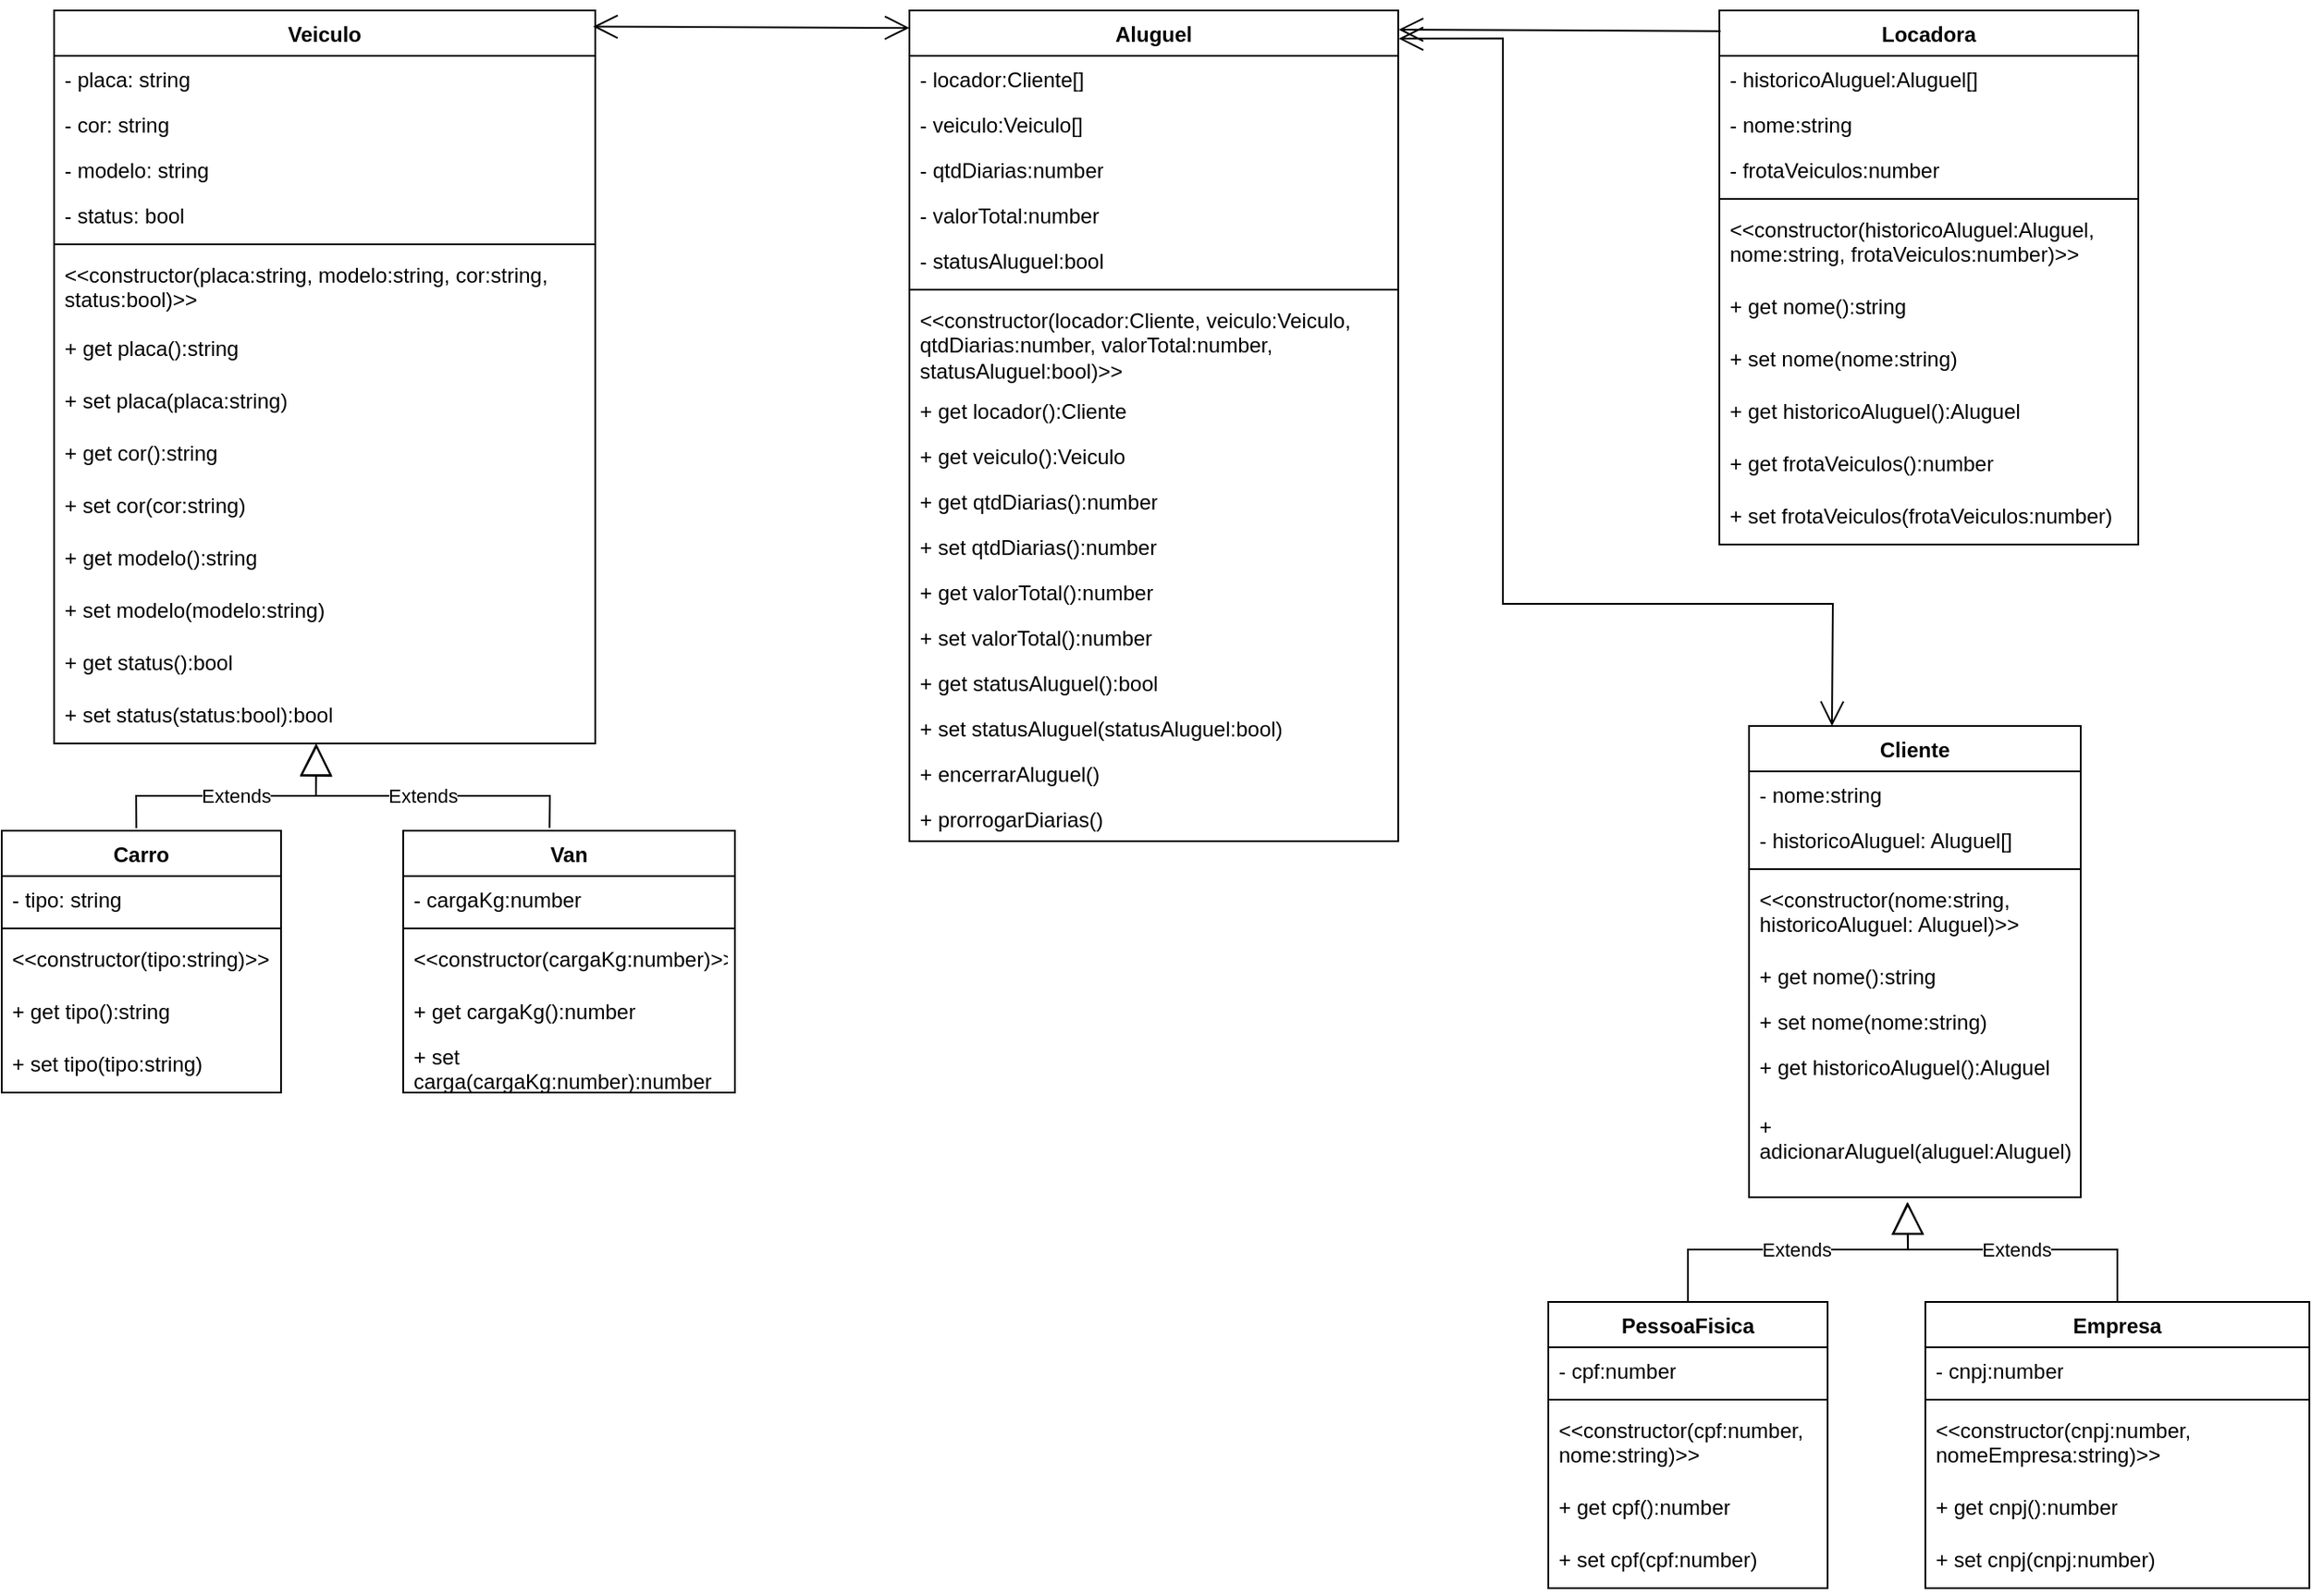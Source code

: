 <mxfile version="24.7.7">
  <diagram name="Página-1" id="dr9px7zGYP0YKmel99G9">
    <mxGraphModel dx="2022" dy="650" grid="1" gridSize="10" guides="1" tooltips="1" connect="1" arrows="1" fold="1" page="1" pageScale="1" pageWidth="827" pageHeight="1169" math="0" shadow="0">
      <root>
        <mxCell id="0" />
        <mxCell id="1" parent="0" />
        <mxCell id="DOihvttsCHToGlY-wlxO-1" value="Carro" style="swimlane;fontStyle=1;align=center;verticalAlign=top;childLayout=stackLayout;horizontal=1;startSize=26;horizontalStack=0;resizeParent=1;resizeParentMax=0;resizeLast=0;collapsible=1;marginBottom=0;whiteSpace=wrap;html=1;" parent="1" vertex="1">
          <mxGeometry x="-570" y="560" width="160" height="150" as="geometry" />
        </mxCell>
        <mxCell id="DOihvttsCHToGlY-wlxO-2" value="- tipo: string" style="text;strokeColor=none;fillColor=none;align=left;verticalAlign=top;spacingLeft=4;spacingRight=4;overflow=hidden;rotatable=0;points=[[0,0.5],[1,0.5]];portConstraint=eastwest;whiteSpace=wrap;html=1;" parent="DOihvttsCHToGlY-wlxO-1" vertex="1">
          <mxGeometry y="26" width="160" height="26" as="geometry" />
        </mxCell>
        <mxCell id="DOihvttsCHToGlY-wlxO-3" value="" style="line;strokeWidth=1;fillColor=none;align=left;verticalAlign=middle;spacingTop=-1;spacingLeft=3;spacingRight=3;rotatable=0;labelPosition=right;points=[];portConstraint=eastwest;strokeColor=inherit;" parent="DOihvttsCHToGlY-wlxO-1" vertex="1">
          <mxGeometry y="52" width="160" height="8" as="geometry" />
        </mxCell>
        <mxCell id="DOihvttsCHToGlY-wlxO-17" value="&amp;lt;&amp;lt;constructor(tipo:string)&amp;gt;&amp;gt;" style="text;strokeColor=none;fillColor=none;align=left;verticalAlign=top;spacingLeft=4;spacingRight=4;overflow=hidden;rotatable=0;points=[[0,0.5],[1,0.5]];portConstraint=eastwest;whiteSpace=wrap;html=1;" parent="DOihvttsCHToGlY-wlxO-1" vertex="1">
          <mxGeometry y="60" width="160" height="30" as="geometry" />
        </mxCell>
        <mxCell id="DOihvttsCHToGlY-wlxO-51" value="+ get tipo():string" style="text;strokeColor=none;fillColor=none;align=left;verticalAlign=top;spacingLeft=4;spacingRight=4;overflow=hidden;rotatable=0;points=[[0,0.5],[1,0.5]];portConstraint=eastwest;whiteSpace=wrap;html=1;" parent="DOihvttsCHToGlY-wlxO-1" vertex="1">
          <mxGeometry y="90" width="160" height="30" as="geometry" />
        </mxCell>
        <mxCell id="DOihvttsCHToGlY-wlxO-52" value="+ set tipo(tipo:string)" style="text;strokeColor=none;fillColor=none;align=left;verticalAlign=top;spacingLeft=4;spacingRight=4;overflow=hidden;rotatable=0;points=[[0,0.5],[1,0.5]];portConstraint=eastwest;whiteSpace=wrap;html=1;" parent="DOihvttsCHToGlY-wlxO-1" vertex="1">
          <mxGeometry y="120" width="160" height="30" as="geometry" />
        </mxCell>
        <mxCell id="DOihvttsCHToGlY-wlxO-5" value="Van" style="swimlane;fontStyle=1;align=center;verticalAlign=top;childLayout=stackLayout;horizontal=1;startSize=26;horizontalStack=0;resizeParent=1;resizeParentMax=0;resizeLast=0;collapsible=1;marginBottom=0;whiteSpace=wrap;html=1;" parent="1" vertex="1">
          <mxGeometry x="-340" y="560" width="190" height="150" as="geometry" />
        </mxCell>
        <mxCell id="DOihvttsCHToGlY-wlxO-78" value="- cargaKg:number" style="text;strokeColor=none;fillColor=none;align=left;verticalAlign=top;spacingLeft=4;spacingRight=4;overflow=hidden;rotatable=0;points=[[0,0.5],[1,0.5]];portConstraint=eastwest;whiteSpace=wrap;html=1;" parent="DOihvttsCHToGlY-wlxO-5" vertex="1">
          <mxGeometry y="26" width="190" height="26" as="geometry" />
        </mxCell>
        <mxCell id="DOihvttsCHToGlY-wlxO-7" value="" style="line;strokeWidth=1;fillColor=none;align=left;verticalAlign=middle;spacingTop=-1;spacingLeft=3;spacingRight=3;rotatable=0;labelPosition=right;points=[];portConstraint=eastwest;strokeColor=inherit;" parent="DOihvttsCHToGlY-wlxO-5" vertex="1">
          <mxGeometry y="52" width="190" height="8" as="geometry" />
        </mxCell>
        <mxCell id="DOihvttsCHToGlY-wlxO-70" value="&amp;lt;&amp;lt;constructor(cargaKg:number)&amp;gt;&amp;gt;" style="text;strokeColor=none;fillColor=none;align=left;verticalAlign=top;spacingLeft=4;spacingRight=4;overflow=hidden;rotatable=0;points=[[0,0.5],[1,0.5]];portConstraint=eastwest;whiteSpace=wrap;html=1;" parent="DOihvttsCHToGlY-wlxO-5" vertex="1">
          <mxGeometry y="60" width="190" height="30" as="geometry" />
        </mxCell>
        <mxCell id="DOihvttsCHToGlY-wlxO-79" value="+ get cargaKg():number" style="text;strokeColor=none;fillColor=none;align=left;verticalAlign=top;spacingLeft=4;spacingRight=4;overflow=hidden;rotatable=0;points=[[0,0.5],[1,0.5]];portConstraint=eastwest;whiteSpace=wrap;html=1;" parent="DOihvttsCHToGlY-wlxO-5" vertex="1">
          <mxGeometry y="90" width="190" height="26" as="geometry" />
        </mxCell>
        <mxCell id="DOihvttsCHToGlY-wlxO-80" value="+ set carga(cargaKg:number):number" style="text;strokeColor=none;fillColor=none;align=left;verticalAlign=top;spacingLeft=4;spacingRight=4;overflow=hidden;rotatable=0;points=[[0,0.5],[1,0.5]];portConstraint=eastwest;whiteSpace=wrap;html=1;" parent="DOihvttsCHToGlY-wlxO-5" vertex="1">
          <mxGeometry y="116" width="190" height="34" as="geometry" />
        </mxCell>
        <mxCell id="DOihvttsCHToGlY-wlxO-9" value="PessoaFisica" style="swimlane;fontStyle=1;align=center;verticalAlign=top;childLayout=stackLayout;horizontal=1;startSize=26;horizontalStack=0;resizeParent=1;resizeParentMax=0;resizeLast=0;collapsible=1;marginBottom=0;whiteSpace=wrap;html=1;" parent="1" vertex="1">
          <mxGeometry x="316" y="830" width="160" height="164" as="geometry" />
        </mxCell>
        <mxCell id="DOihvttsCHToGlY-wlxO-10" value="- cpf:number" style="text;strokeColor=none;fillColor=none;align=left;verticalAlign=top;spacingLeft=4;spacingRight=4;overflow=hidden;rotatable=0;points=[[0,0.5],[1,0.5]];portConstraint=eastwest;whiteSpace=wrap;html=1;" parent="DOihvttsCHToGlY-wlxO-9" vertex="1">
          <mxGeometry y="26" width="160" height="26" as="geometry" />
        </mxCell>
        <mxCell id="DOihvttsCHToGlY-wlxO-11" value="" style="line;strokeWidth=1;fillColor=none;align=left;verticalAlign=middle;spacingTop=-1;spacingLeft=3;spacingRight=3;rotatable=0;labelPosition=right;points=[];portConstraint=eastwest;strokeColor=inherit;" parent="DOihvttsCHToGlY-wlxO-9" vertex="1">
          <mxGeometry y="52" width="160" height="8" as="geometry" />
        </mxCell>
        <mxCell id="DOihvttsCHToGlY-wlxO-12" value="&amp;lt;&amp;lt;constructor(cpf:number, nome:string)&amp;gt;&amp;gt;" style="text;strokeColor=none;fillColor=none;align=left;verticalAlign=top;spacingLeft=4;spacingRight=4;overflow=hidden;rotatable=0;points=[[0,0.5],[1,0.5]];portConstraint=eastwest;whiteSpace=wrap;html=1;" parent="DOihvttsCHToGlY-wlxO-9" vertex="1">
          <mxGeometry y="60" width="160" height="44" as="geometry" />
        </mxCell>
        <mxCell id="DOihvttsCHToGlY-wlxO-39" value="+ get cpf():number" style="text;strokeColor=none;fillColor=none;align=left;verticalAlign=top;spacingLeft=4;spacingRight=4;overflow=hidden;rotatable=0;points=[[0,0.5],[1,0.5]];portConstraint=eastwest;whiteSpace=wrap;html=1;" parent="DOihvttsCHToGlY-wlxO-9" vertex="1">
          <mxGeometry y="104" width="160" height="30" as="geometry" />
        </mxCell>
        <mxCell id="DOihvttsCHToGlY-wlxO-40" value="+ set cpf(cpf:number)" style="text;strokeColor=none;fillColor=none;align=left;verticalAlign=top;spacingLeft=4;spacingRight=4;overflow=hidden;rotatable=0;points=[[0,0.5],[1,0.5]];portConstraint=eastwest;whiteSpace=wrap;html=1;" parent="DOihvttsCHToGlY-wlxO-9" vertex="1">
          <mxGeometry y="134" width="160" height="30" as="geometry" />
        </mxCell>
        <mxCell id="DOihvttsCHToGlY-wlxO-13" value="Empresa" style="swimlane;fontStyle=1;align=center;verticalAlign=top;childLayout=stackLayout;horizontal=1;startSize=26;horizontalStack=0;resizeParent=1;resizeParentMax=0;resizeLast=0;collapsible=1;marginBottom=0;whiteSpace=wrap;html=1;" parent="1" vertex="1">
          <mxGeometry x="532" y="830" width="220" height="164" as="geometry" />
        </mxCell>
        <mxCell id="DOihvttsCHToGlY-wlxO-27" value="- cnpj:number" style="text;strokeColor=none;fillColor=none;align=left;verticalAlign=top;spacingLeft=4;spacingRight=4;overflow=hidden;rotatable=0;points=[[0,0.5],[1,0.5]];portConstraint=eastwest;whiteSpace=wrap;html=1;" parent="DOihvttsCHToGlY-wlxO-13" vertex="1">
          <mxGeometry y="26" width="220" height="26" as="geometry" />
        </mxCell>
        <mxCell id="DOihvttsCHToGlY-wlxO-15" value="" style="line;strokeWidth=1;fillColor=none;align=left;verticalAlign=middle;spacingTop=-1;spacingLeft=3;spacingRight=3;rotatable=0;labelPosition=right;points=[];portConstraint=eastwest;strokeColor=inherit;" parent="DOihvttsCHToGlY-wlxO-13" vertex="1">
          <mxGeometry y="52" width="220" height="8" as="geometry" />
        </mxCell>
        <mxCell id="DOihvttsCHToGlY-wlxO-16" value="&amp;lt;&amp;lt;constructor(cnpj:number, nomeEmpresa:string)&amp;gt;&amp;gt;" style="text;strokeColor=none;fillColor=none;align=left;verticalAlign=top;spacingLeft=4;spacingRight=4;overflow=hidden;rotatable=0;points=[[0,0.5],[1,0.5]];portConstraint=eastwest;whiteSpace=wrap;html=1;" parent="DOihvttsCHToGlY-wlxO-13" vertex="1">
          <mxGeometry y="60" width="220" height="44" as="geometry" />
        </mxCell>
        <mxCell id="DOihvttsCHToGlY-wlxO-43" value="+ get cnpj():number" style="text;strokeColor=none;fillColor=none;align=left;verticalAlign=top;spacingLeft=4;spacingRight=4;overflow=hidden;rotatable=0;points=[[0,0.5],[1,0.5]];portConstraint=eastwest;whiteSpace=wrap;html=1;" parent="DOihvttsCHToGlY-wlxO-13" vertex="1">
          <mxGeometry y="104" width="220" height="30" as="geometry" />
        </mxCell>
        <mxCell id="DOihvttsCHToGlY-wlxO-44" value="+ set cnpj(cnpj:number)" style="text;strokeColor=none;fillColor=none;align=left;verticalAlign=top;spacingLeft=4;spacingRight=4;overflow=hidden;rotatable=0;points=[[0,0.5],[1,0.5]];portConstraint=eastwest;whiteSpace=wrap;html=1;" parent="DOihvttsCHToGlY-wlxO-13" vertex="1">
          <mxGeometry y="134" width="220" height="30" as="geometry" />
        </mxCell>
        <mxCell id="DOihvttsCHToGlY-wlxO-29" value="Veiculo" style="swimlane;fontStyle=1;align=center;verticalAlign=top;childLayout=stackLayout;horizontal=1;startSize=26;horizontalStack=0;resizeParent=1;resizeParentMax=0;resizeLast=0;collapsible=1;marginBottom=0;whiteSpace=wrap;html=1;" parent="1" vertex="1">
          <mxGeometry x="-540" y="90" width="310" height="420" as="geometry" />
        </mxCell>
        <mxCell id="DOihvttsCHToGlY-wlxO-64" value="- placa: string" style="text;strokeColor=none;fillColor=none;align=left;verticalAlign=top;spacingLeft=4;spacingRight=4;overflow=hidden;rotatable=0;points=[[0,0.5],[1,0.5]];portConstraint=eastwest;whiteSpace=wrap;html=1;" parent="DOihvttsCHToGlY-wlxO-29" vertex="1">
          <mxGeometry y="26" width="310" height="26" as="geometry" />
        </mxCell>
        <mxCell id="DOihvttsCHToGlY-wlxO-66" value="- cor: string" style="text;strokeColor=none;fillColor=none;align=left;verticalAlign=top;spacingLeft=4;spacingRight=4;overflow=hidden;rotatable=0;points=[[0,0.5],[1,0.5]];portConstraint=eastwest;whiteSpace=wrap;html=1;" parent="DOihvttsCHToGlY-wlxO-29" vertex="1">
          <mxGeometry y="52" width="310" height="26" as="geometry" />
        </mxCell>
        <mxCell id="DOihvttsCHToGlY-wlxO-65" value="- modelo: string" style="text;strokeColor=none;fillColor=none;align=left;verticalAlign=top;spacingLeft=4;spacingRight=4;overflow=hidden;rotatable=0;points=[[0,0.5],[1,0.5]];portConstraint=eastwest;whiteSpace=wrap;html=1;" parent="DOihvttsCHToGlY-wlxO-29" vertex="1">
          <mxGeometry y="78" width="310" height="26" as="geometry" />
        </mxCell>
        <mxCell id="DOihvttsCHToGlY-wlxO-90" value="- status: bool" style="text;strokeColor=none;fillColor=none;align=left;verticalAlign=top;spacingLeft=4;spacingRight=4;overflow=hidden;rotatable=0;points=[[0,0.5],[1,0.5]];portConstraint=eastwest;whiteSpace=wrap;html=1;" parent="DOihvttsCHToGlY-wlxO-29" vertex="1">
          <mxGeometry y="104" width="310" height="26" as="geometry" />
        </mxCell>
        <mxCell id="DOihvttsCHToGlY-wlxO-31" value="" style="line;strokeWidth=1;fillColor=none;align=left;verticalAlign=middle;spacingTop=-1;spacingLeft=3;spacingRight=3;rotatable=0;labelPosition=right;points=[];portConstraint=eastwest;strokeColor=inherit;" parent="DOihvttsCHToGlY-wlxO-29" vertex="1">
          <mxGeometry y="130" width="310" height="8" as="geometry" />
        </mxCell>
        <mxCell id="DOihvttsCHToGlY-wlxO-57" value="&amp;lt;&amp;lt;constructor(placa:string, modelo:string, cor:string, status:bool)&amp;gt;&amp;gt;" style="text;strokeColor=none;fillColor=none;align=left;verticalAlign=top;spacingLeft=4;spacingRight=4;overflow=hidden;rotatable=0;points=[[0,0.5],[1,0.5]];portConstraint=eastwest;whiteSpace=wrap;html=1;" parent="DOihvttsCHToGlY-wlxO-29" vertex="1">
          <mxGeometry y="138" width="310" height="42" as="geometry" />
        </mxCell>
        <mxCell id="DOihvttsCHToGlY-wlxO-58" value="+ get placa():string" style="text;strokeColor=none;fillColor=none;align=left;verticalAlign=top;spacingLeft=4;spacingRight=4;overflow=hidden;rotatable=0;points=[[0,0.5],[1,0.5]];portConstraint=eastwest;whiteSpace=wrap;html=1;" parent="DOihvttsCHToGlY-wlxO-29" vertex="1">
          <mxGeometry y="180" width="310" height="30" as="geometry" />
        </mxCell>
        <mxCell id="DOihvttsCHToGlY-wlxO-59" value="+ set placa(placa:string)" style="text;strokeColor=none;fillColor=none;align=left;verticalAlign=top;spacingLeft=4;spacingRight=4;overflow=hidden;rotatable=0;points=[[0,0.5],[1,0.5]];portConstraint=eastwest;whiteSpace=wrap;html=1;" parent="DOihvttsCHToGlY-wlxO-29" vertex="1">
          <mxGeometry y="210" width="310" height="30" as="geometry" />
        </mxCell>
        <mxCell id="DOihvttsCHToGlY-wlxO-62" value="+ get cor():string" style="text;strokeColor=none;fillColor=none;align=left;verticalAlign=top;spacingLeft=4;spacingRight=4;overflow=hidden;rotatable=0;points=[[0,0.5],[1,0.5]];portConstraint=eastwest;whiteSpace=wrap;html=1;" parent="DOihvttsCHToGlY-wlxO-29" vertex="1">
          <mxGeometry y="240" width="310" height="30" as="geometry" />
        </mxCell>
        <mxCell id="DOihvttsCHToGlY-wlxO-63" value="+ set cor(cor:string)" style="text;strokeColor=none;fillColor=none;align=left;verticalAlign=top;spacingLeft=4;spacingRight=4;overflow=hidden;rotatable=0;points=[[0,0.5],[1,0.5]];portConstraint=eastwest;whiteSpace=wrap;html=1;" parent="DOihvttsCHToGlY-wlxO-29" vertex="1">
          <mxGeometry y="270" width="310" height="30" as="geometry" />
        </mxCell>
        <mxCell id="DOihvttsCHToGlY-wlxO-60" value="+ get modelo():string" style="text;strokeColor=none;fillColor=none;align=left;verticalAlign=top;spacingLeft=4;spacingRight=4;overflow=hidden;rotatable=0;points=[[0,0.5],[1,0.5]];portConstraint=eastwest;whiteSpace=wrap;html=1;" parent="DOihvttsCHToGlY-wlxO-29" vertex="1">
          <mxGeometry y="300" width="310" height="30" as="geometry" />
        </mxCell>
        <mxCell id="DOihvttsCHToGlY-wlxO-61" value="+ set modelo(modelo:string)" style="text;strokeColor=none;fillColor=none;align=left;verticalAlign=top;spacingLeft=4;spacingRight=4;overflow=hidden;rotatable=0;points=[[0,0.5],[1,0.5]];portConstraint=eastwest;whiteSpace=wrap;html=1;" parent="DOihvttsCHToGlY-wlxO-29" vertex="1">
          <mxGeometry y="330" width="310" height="30" as="geometry" />
        </mxCell>
        <mxCell id="DOihvttsCHToGlY-wlxO-91" value="+ get status():bool" style="text;strokeColor=none;fillColor=none;align=left;verticalAlign=top;spacingLeft=4;spacingRight=4;overflow=hidden;rotatable=0;points=[[0,0.5],[1,0.5]];portConstraint=eastwest;whiteSpace=wrap;html=1;" parent="DOihvttsCHToGlY-wlxO-29" vertex="1">
          <mxGeometry y="360" width="310" height="30" as="geometry" />
        </mxCell>
        <mxCell id="DOihvttsCHToGlY-wlxO-92" value="+ set status(status:bool):bool" style="text;strokeColor=none;fillColor=none;align=left;verticalAlign=top;spacingLeft=4;spacingRight=4;overflow=hidden;rotatable=0;points=[[0,0.5],[1,0.5]];portConstraint=eastwest;whiteSpace=wrap;html=1;" parent="DOihvttsCHToGlY-wlxO-29" vertex="1">
          <mxGeometry y="390" width="310" height="30" as="geometry" />
        </mxCell>
        <mxCell id="DOihvttsCHToGlY-wlxO-33" value="Locadora" style="swimlane;fontStyle=1;align=center;verticalAlign=top;childLayout=stackLayout;horizontal=1;startSize=26;horizontalStack=0;resizeParent=1;resizeParentMax=0;resizeLast=0;collapsible=1;marginBottom=0;whiteSpace=wrap;html=1;" parent="1" vertex="1">
          <mxGeometry x="414" y="90" width="240" height="306" as="geometry" />
        </mxCell>
        <mxCell id="DOihvttsCHToGlY-wlxO-73" value="&lt;div&gt;- historicoAluguel:Aluguel[]&lt;/div&gt;" style="text;strokeColor=none;fillColor=none;align=left;verticalAlign=top;spacingLeft=4;spacingRight=4;overflow=hidden;rotatable=0;points=[[0,0.5],[1,0.5]];portConstraint=eastwest;whiteSpace=wrap;html=1;" parent="DOihvttsCHToGlY-wlxO-33" vertex="1">
          <mxGeometry y="26" width="240" height="26" as="geometry" />
        </mxCell>
        <mxCell id="DOihvttsCHToGlY-wlxO-34" value="- nome:string&lt;div&gt;&lt;br&gt;&lt;/div&gt;" style="text;strokeColor=none;fillColor=none;align=left;verticalAlign=top;spacingLeft=4;spacingRight=4;overflow=hidden;rotatable=0;points=[[0,0.5],[1,0.5]];portConstraint=eastwest;whiteSpace=wrap;html=1;" parent="DOihvttsCHToGlY-wlxO-33" vertex="1">
          <mxGeometry y="52" width="240" height="26" as="geometry" />
        </mxCell>
        <mxCell id="DOihvttsCHToGlY-wlxO-117" value="- frotaVeiculos:number&lt;div&gt;&lt;br&gt;&lt;/div&gt;" style="text;strokeColor=none;fillColor=none;align=left;verticalAlign=top;spacingLeft=4;spacingRight=4;overflow=hidden;rotatable=0;points=[[0,0.5],[1,0.5]];portConstraint=eastwest;whiteSpace=wrap;html=1;" parent="DOihvttsCHToGlY-wlxO-33" vertex="1">
          <mxGeometry y="78" width="240" height="26" as="geometry" />
        </mxCell>
        <mxCell id="DOihvttsCHToGlY-wlxO-35" value="" style="line;strokeWidth=1;fillColor=none;align=left;verticalAlign=middle;spacingTop=-1;spacingLeft=3;spacingRight=3;rotatable=0;labelPosition=right;points=[];portConstraint=eastwest;strokeColor=inherit;" parent="DOihvttsCHToGlY-wlxO-33" vertex="1">
          <mxGeometry y="104" width="240" height="8" as="geometry" />
        </mxCell>
        <mxCell id="DOihvttsCHToGlY-wlxO-36" value="&amp;lt;&amp;lt;constructor(historicoAluguel:Aluguel, nome:string, frotaVeiculos:number)&amp;gt;&amp;gt;" style="text;strokeColor=none;fillColor=none;align=left;verticalAlign=top;spacingLeft=4;spacingRight=4;overflow=hidden;rotatable=0;points=[[0,0.5],[1,0.5]];portConstraint=eastwest;whiteSpace=wrap;html=1;" parent="DOihvttsCHToGlY-wlxO-33" vertex="1">
          <mxGeometry y="112" width="240" height="44" as="geometry" />
        </mxCell>
        <mxCell id="DOihvttsCHToGlY-wlxO-111" value="+ get nome():string" style="text;strokeColor=none;fillColor=none;align=left;verticalAlign=top;spacingLeft=4;spacingRight=4;overflow=hidden;rotatable=0;points=[[0,0.5],[1,0.5]];portConstraint=eastwest;whiteSpace=wrap;html=1;" parent="DOihvttsCHToGlY-wlxO-33" vertex="1">
          <mxGeometry y="156" width="240" height="30" as="geometry" />
        </mxCell>
        <mxCell id="DOihvttsCHToGlY-wlxO-112" value="+ set nome(nome:string)" style="text;strokeColor=none;fillColor=none;align=left;verticalAlign=top;spacingLeft=4;spacingRight=4;overflow=hidden;rotatable=0;points=[[0,0.5],[1,0.5]];portConstraint=eastwest;whiteSpace=wrap;html=1;" parent="DOihvttsCHToGlY-wlxO-33" vertex="1">
          <mxGeometry y="186" width="240" height="30" as="geometry" />
        </mxCell>
        <mxCell id="DOihvttsCHToGlY-wlxO-113" value="+ get historicoAluguel():Aluguel" style="text;strokeColor=none;fillColor=none;align=left;verticalAlign=top;spacingLeft=4;spacingRight=4;overflow=hidden;rotatable=0;points=[[0,0.5],[1,0.5]];portConstraint=eastwest;whiteSpace=wrap;html=1;" parent="DOihvttsCHToGlY-wlxO-33" vertex="1">
          <mxGeometry y="216" width="240" height="30" as="geometry" />
        </mxCell>
        <mxCell id="DOihvttsCHToGlY-wlxO-118" value="+ get frotaVeiculos():number" style="text;strokeColor=none;fillColor=none;align=left;verticalAlign=top;spacingLeft=4;spacingRight=4;overflow=hidden;rotatable=0;points=[[0,0.5],[1,0.5]];portConstraint=eastwest;whiteSpace=wrap;html=1;" parent="DOihvttsCHToGlY-wlxO-33" vertex="1">
          <mxGeometry y="246" width="240" height="30" as="geometry" />
        </mxCell>
        <mxCell id="DOihvttsCHToGlY-wlxO-119" value="+ set frotaVeiculos(frotaVeiculos:number)" style="text;strokeColor=none;fillColor=none;align=left;verticalAlign=top;spacingLeft=4;spacingRight=4;overflow=hidden;rotatable=0;points=[[0,0.5],[1,0.5]];portConstraint=eastwest;whiteSpace=wrap;html=1;" parent="DOihvttsCHToGlY-wlxO-33" vertex="1">
          <mxGeometry y="276" width="240" height="30" as="geometry" />
        </mxCell>
        <mxCell id="DOihvttsCHToGlY-wlxO-74" value="Aluguel" style="swimlane;fontStyle=1;align=center;verticalAlign=top;childLayout=stackLayout;horizontal=1;startSize=26;horizontalStack=0;resizeParent=1;resizeParentMax=0;resizeLast=0;collapsible=1;marginBottom=0;whiteSpace=wrap;html=1;" parent="1" vertex="1">
          <mxGeometry x="-50" y="90" width="280" height="476" as="geometry" />
        </mxCell>
        <mxCell id="DOihvttsCHToGlY-wlxO-81" value="- locador:Cliente[]" style="text;strokeColor=none;fillColor=none;align=left;verticalAlign=top;spacingLeft=4;spacingRight=4;overflow=hidden;rotatable=0;points=[[0,0.5],[1,0.5]];portConstraint=eastwest;whiteSpace=wrap;html=1;" parent="DOihvttsCHToGlY-wlxO-74" vertex="1">
          <mxGeometry y="26" width="280" height="26" as="geometry" />
        </mxCell>
        <mxCell id="DOihvttsCHToGlY-wlxO-93" value="- veiculo:Veiculo[]" style="text;strokeColor=none;fillColor=none;align=left;verticalAlign=top;spacingLeft=4;spacingRight=4;overflow=hidden;rotatable=0;points=[[0,0.5],[1,0.5]];portConstraint=eastwest;whiteSpace=wrap;html=1;" parent="DOihvttsCHToGlY-wlxO-74" vertex="1">
          <mxGeometry y="52" width="280" height="26" as="geometry" />
        </mxCell>
        <mxCell id="DOihvttsCHToGlY-wlxO-95" value="- qtdDiarias:number" style="text;strokeColor=none;fillColor=none;align=left;verticalAlign=top;spacingLeft=4;spacingRight=4;overflow=hidden;rotatable=0;points=[[0,0.5],[1,0.5]];portConstraint=eastwest;whiteSpace=wrap;html=1;" parent="DOihvttsCHToGlY-wlxO-74" vertex="1">
          <mxGeometry y="78" width="280" height="26" as="geometry" />
        </mxCell>
        <mxCell id="DOihvttsCHToGlY-wlxO-96" value="- valorTotal:number" style="text;strokeColor=none;fillColor=none;align=left;verticalAlign=top;spacingLeft=4;spacingRight=4;overflow=hidden;rotatable=0;points=[[0,0.5],[1,0.5]];portConstraint=eastwest;whiteSpace=wrap;html=1;" parent="DOihvttsCHToGlY-wlxO-74" vertex="1">
          <mxGeometry y="104" width="280" height="26" as="geometry" />
        </mxCell>
        <mxCell id="DOihvttsCHToGlY-wlxO-114" value="- statusAluguel:bool" style="text;strokeColor=none;fillColor=none;align=left;verticalAlign=top;spacingLeft=4;spacingRight=4;overflow=hidden;rotatable=0;points=[[0,0.5],[1,0.5]];portConstraint=eastwest;whiteSpace=wrap;html=1;" parent="DOihvttsCHToGlY-wlxO-74" vertex="1">
          <mxGeometry y="130" width="280" height="26" as="geometry" />
        </mxCell>
        <mxCell id="DOihvttsCHToGlY-wlxO-76" value="" style="line;strokeWidth=1;fillColor=none;align=left;verticalAlign=middle;spacingTop=-1;spacingLeft=3;spacingRight=3;rotatable=0;labelPosition=right;points=[];portConstraint=eastwest;strokeColor=inherit;" parent="DOihvttsCHToGlY-wlxO-74" vertex="1">
          <mxGeometry y="156" width="280" height="8" as="geometry" />
        </mxCell>
        <mxCell id="DOihvttsCHToGlY-wlxO-77" value="&amp;lt;&amp;lt;constructor(locador:Cliente, veiculo:Veiculo, qtdDiarias:number, valorTotal:number, statusAluguel:bool)&amp;gt;&amp;gt;" style="text;strokeColor=none;fillColor=none;align=left;verticalAlign=top;spacingLeft=4;spacingRight=4;overflow=hidden;rotatable=0;points=[[0,0.5],[1,0.5]];portConstraint=eastwest;whiteSpace=wrap;html=1;" parent="DOihvttsCHToGlY-wlxO-74" vertex="1">
          <mxGeometry y="164" width="280" height="52" as="geometry" />
        </mxCell>
        <mxCell id="DOihvttsCHToGlY-wlxO-97" value="+ get locador():Cliente" style="text;strokeColor=none;fillColor=none;align=left;verticalAlign=top;spacingLeft=4;spacingRight=4;overflow=hidden;rotatable=0;points=[[0,0.5],[1,0.5]];portConstraint=eastwest;whiteSpace=wrap;html=1;" parent="DOihvttsCHToGlY-wlxO-74" vertex="1">
          <mxGeometry y="216" width="280" height="26" as="geometry" />
        </mxCell>
        <mxCell id="DOihvttsCHToGlY-wlxO-98" value="+ get veiculo():Veiculo" style="text;strokeColor=none;fillColor=none;align=left;verticalAlign=top;spacingLeft=4;spacingRight=4;overflow=hidden;rotatable=0;points=[[0,0.5],[1,0.5]];portConstraint=eastwest;whiteSpace=wrap;html=1;" parent="DOihvttsCHToGlY-wlxO-74" vertex="1">
          <mxGeometry y="242" width="280" height="26" as="geometry" />
        </mxCell>
        <mxCell id="DOihvttsCHToGlY-wlxO-99" value="+ get qtdDiarias():number" style="text;strokeColor=none;fillColor=none;align=left;verticalAlign=top;spacingLeft=4;spacingRight=4;overflow=hidden;rotatable=0;points=[[0,0.5],[1,0.5]];portConstraint=eastwest;whiteSpace=wrap;html=1;" parent="DOihvttsCHToGlY-wlxO-74" vertex="1">
          <mxGeometry y="268" width="280" height="26" as="geometry" />
        </mxCell>
        <mxCell id="DOihvttsCHToGlY-wlxO-104" value="+ set qtdDiarias():number" style="text;strokeColor=none;fillColor=none;align=left;verticalAlign=top;spacingLeft=4;spacingRight=4;overflow=hidden;rotatable=0;points=[[0,0.5],[1,0.5]];portConstraint=eastwest;whiteSpace=wrap;html=1;" parent="DOihvttsCHToGlY-wlxO-74" vertex="1">
          <mxGeometry y="294" width="280" height="26" as="geometry" />
        </mxCell>
        <mxCell id="DOihvttsCHToGlY-wlxO-100" value="+ get valorTotal():number" style="text;strokeColor=none;fillColor=none;align=left;verticalAlign=top;spacingLeft=4;spacingRight=4;overflow=hidden;rotatable=0;points=[[0,0.5],[1,0.5]];portConstraint=eastwest;whiteSpace=wrap;html=1;" parent="DOihvttsCHToGlY-wlxO-74" vertex="1">
          <mxGeometry y="320" width="280" height="26" as="geometry" />
        </mxCell>
        <mxCell id="DOihvttsCHToGlY-wlxO-105" value="+ set valorTotal():number" style="text;strokeColor=none;fillColor=none;align=left;verticalAlign=top;spacingLeft=4;spacingRight=4;overflow=hidden;rotatable=0;points=[[0,0.5],[1,0.5]];portConstraint=eastwest;whiteSpace=wrap;html=1;" parent="DOihvttsCHToGlY-wlxO-74" vertex="1">
          <mxGeometry y="346" width="280" height="26" as="geometry" />
        </mxCell>
        <mxCell id="DOihvttsCHToGlY-wlxO-115" value="+ get statusAluguel():bool" style="text;strokeColor=none;fillColor=none;align=left;verticalAlign=top;spacingLeft=4;spacingRight=4;overflow=hidden;rotatable=0;points=[[0,0.5],[1,0.5]];portConstraint=eastwest;whiteSpace=wrap;html=1;" parent="DOihvttsCHToGlY-wlxO-74" vertex="1">
          <mxGeometry y="372" width="280" height="26" as="geometry" />
        </mxCell>
        <mxCell id="DOihvttsCHToGlY-wlxO-116" value="+ set statusAluguel(statusAluguel:bool)" style="text;strokeColor=none;fillColor=none;align=left;verticalAlign=top;spacingLeft=4;spacingRight=4;overflow=hidden;rotatable=0;points=[[0,0.5],[1,0.5]];portConstraint=eastwest;whiteSpace=wrap;html=1;" parent="DOihvttsCHToGlY-wlxO-74" vertex="1">
          <mxGeometry y="398" width="280" height="26" as="geometry" />
        </mxCell>
        <mxCell id="DOihvttsCHToGlY-wlxO-107" value="+ encerrarAluguel()" style="text;strokeColor=none;fillColor=none;align=left;verticalAlign=top;spacingLeft=4;spacingRight=4;overflow=hidden;rotatable=0;points=[[0,0.5],[1,0.5]];portConstraint=eastwest;whiteSpace=wrap;html=1;" parent="DOihvttsCHToGlY-wlxO-74" vertex="1">
          <mxGeometry y="424" width="280" height="26" as="geometry" />
        </mxCell>
        <mxCell id="DOihvttsCHToGlY-wlxO-108" value="+ prorrogarDiarias()" style="text;strokeColor=none;fillColor=none;align=left;verticalAlign=top;spacingLeft=4;spacingRight=4;overflow=hidden;rotatable=0;points=[[0,0.5],[1,0.5]];portConstraint=eastwest;whiteSpace=wrap;html=1;" parent="DOihvttsCHToGlY-wlxO-74" vertex="1">
          <mxGeometry y="450" width="280" height="26" as="geometry" />
        </mxCell>
        <mxCell id="DOihvttsCHToGlY-wlxO-82" value="Cliente" style="swimlane;fontStyle=1;align=center;verticalAlign=top;childLayout=stackLayout;horizontal=1;startSize=26;horizontalStack=0;resizeParent=1;resizeParentMax=0;resizeLast=0;collapsible=1;marginBottom=0;whiteSpace=wrap;html=1;" parent="1" vertex="1">
          <mxGeometry x="431" y="500" width="190" height="270" as="geometry" />
        </mxCell>
        <mxCell id="DOihvttsCHToGlY-wlxO-83" value="- nome:string" style="text;strokeColor=none;fillColor=none;align=left;verticalAlign=top;spacingLeft=4;spacingRight=4;overflow=hidden;rotatable=0;points=[[0,0.5],[1,0.5]];portConstraint=eastwest;whiteSpace=wrap;html=1;" parent="DOihvttsCHToGlY-wlxO-82" vertex="1">
          <mxGeometry y="26" width="190" height="26" as="geometry" />
        </mxCell>
        <mxCell id="DOihvttsCHToGlY-wlxO-89" value="- historicoAluguel: Aluguel[]" style="text;strokeColor=none;fillColor=none;align=left;verticalAlign=top;spacingLeft=4;spacingRight=4;overflow=hidden;rotatable=0;points=[[0,0.5],[1,0.5]];portConstraint=eastwest;whiteSpace=wrap;html=1;" parent="DOihvttsCHToGlY-wlxO-82" vertex="1">
          <mxGeometry y="52" width="190" height="26" as="geometry" />
        </mxCell>
        <mxCell id="DOihvttsCHToGlY-wlxO-84" value="" style="line;strokeWidth=1;fillColor=none;align=left;verticalAlign=middle;spacingTop=-1;spacingLeft=3;spacingRight=3;rotatable=0;labelPosition=right;points=[];portConstraint=eastwest;strokeColor=inherit;" parent="DOihvttsCHToGlY-wlxO-82" vertex="1">
          <mxGeometry y="78" width="190" height="8" as="geometry" />
        </mxCell>
        <mxCell id="DOihvttsCHToGlY-wlxO-85" value="&amp;lt;&amp;lt;constructor(nome:string, historicoAluguel: Aluguel)&amp;gt;&amp;gt;" style="text;strokeColor=none;fillColor=none;align=left;verticalAlign=top;spacingLeft=4;spacingRight=4;overflow=hidden;rotatable=0;points=[[0,0.5],[1,0.5]];portConstraint=eastwest;whiteSpace=wrap;html=1;" parent="DOihvttsCHToGlY-wlxO-82" vertex="1">
          <mxGeometry y="86" width="190" height="44" as="geometry" />
        </mxCell>
        <mxCell id="DOihvttsCHToGlY-wlxO-101" value="+ get nome():string" style="text;strokeColor=none;fillColor=none;align=left;verticalAlign=top;spacingLeft=4;spacingRight=4;overflow=hidden;rotatable=0;points=[[0,0.5],[1,0.5]];portConstraint=eastwest;whiteSpace=wrap;html=1;" parent="DOihvttsCHToGlY-wlxO-82" vertex="1">
          <mxGeometry y="130" width="190" height="26" as="geometry" />
        </mxCell>
        <mxCell id="DOihvttsCHToGlY-wlxO-103" value="+ set nome(nome:string)" style="text;strokeColor=none;fillColor=none;align=left;verticalAlign=top;spacingLeft=4;spacingRight=4;overflow=hidden;rotatable=0;points=[[0,0.5],[1,0.5]];portConstraint=eastwest;whiteSpace=wrap;html=1;" parent="DOihvttsCHToGlY-wlxO-82" vertex="1">
          <mxGeometry y="156" width="190" height="26" as="geometry" />
        </mxCell>
        <mxCell id="DOihvttsCHToGlY-wlxO-102" value="+ get historicoAluguel():Aluguel" style="text;strokeColor=none;fillColor=none;align=left;verticalAlign=top;spacingLeft=4;spacingRight=4;overflow=hidden;rotatable=0;points=[[0,0.5],[1,0.5]];portConstraint=eastwest;whiteSpace=wrap;html=1;" parent="DOihvttsCHToGlY-wlxO-82" vertex="1">
          <mxGeometry y="182" width="190" height="34" as="geometry" />
        </mxCell>
        <mxCell id="DOihvttsCHToGlY-wlxO-123" value="+ adicionarAluguel(aluguel:Aluguel)" style="text;strokeColor=none;fillColor=none;align=left;verticalAlign=top;spacingLeft=4;spacingRight=4;overflow=hidden;rotatable=0;points=[[0,0.5],[1,0.5]];portConstraint=eastwest;whiteSpace=wrap;html=1;" parent="DOihvttsCHToGlY-wlxO-82" vertex="1">
          <mxGeometry y="216" width="190" height="54" as="geometry" />
        </mxCell>
        <mxCell id="DOihvttsCHToGlY-wlxO-121" value="Extends" style="endArrow=block;endSize=16;endFill=0;html=1;rounded=0;exitX=0.441;exitY=-0.011;exitDx=0;exitDy=0;exitPerimeter=0;entryX=0.484;entryY=1;entryDx=0;entryDy=0;entryPerimeter=0;" parent="1" source="DOihvttsCHToGlY-wlxO-5" target="DOihvttsCHToGlY-wlxO-92" edge="1">
          <mxGeometry width="160" relative="1" as="geometry">
            <mxPoint x="-310" y="555" as="sourcePoint" />
            <mxPoint x="-202" y="510" as="targetPoint" />
            <Array as="points">
              <mxPoint x="-256" y="540" />
              <mxPoint x="-390" y="540" />
            </Array>
          </mxGeometry>
        </mxCell>
        <mxCell id="DOihvttsCHToGlY-wlxO-122" value="Extends" style="endArrow=block;endSize=16;endFill=0;html=1;rounded=0;exitX=0.5;exitY=0;exitDx=0;exitDy=0;" parent="1" source="DOihvttsCHToGlY-wlxO-9" edge="1">
          <mxGeometry width="160" relative="1" as="geometry">
            <mxPoint x="382" y="800" as="sourcePoint" />
            <mxPoint x="522" y="773" as="targetPoint" />
            <Array as="points">
              <mxPoint x="396" y="800" />
              <mxPoint x="522" y="800" />
            </Array>
          </mxGeometry>
        </mxCell>
        <mxCell id="DOihvttsCHToGlY-wlxO-124" value="Extends" style="endArrow=block;endSize=16;endFill=0;html=1;rounded=0;exitX=0.5;exitY=0;exitDx=0;exitDy=0;entryX=0.477;entryY=1.05;entryDx=0;entryDy=0;entryPerimeter=0;" parent="1" source="DOihvttsCHToGlY-wlxO-13" target="DOihvttsCHToGlY-wlxO-123" edge="1">
          <mxGeometry width="160" relative="1" as="geometry">
            <mxPoint x="562" y="800" as="sourcePoint" />
            <mxPoint x="722" y="800" as="targetPoint" />
            <Array as="points">
              <mxPoint x="642" y="800" />
              <mxPoint x="522" y="800" />
            </Array>
          </mxGeometry>
        </mxCell>
        <mxCell id="DOihvttsCHToGlY-wlxO-125" value="" style="endArrow=open;endFill=1;endSize=12;html=1;rounded=0;startArrow=open;startFill=0;targetPerimeterSpacing=12;sourcePerimeterSpacing=12;startSize=12;exitX=0.996;exitY=0.022;exitDx=0;exitDy=0;exitPerimeter=0;entryX=0;entryY=0.021;entryDx=0;entryDy=0;entryPerimeter=0;" parent="1" source="DOihvttsCHToGlY-wlxO-29" target="DOihvttsCHToGlY-wlxO-74" edge="1">
          <mxGeometry width="160" relative="1" as="geometry">
            <mxPoint x="-220" y="100" as="sourcePoint" />
            <mxPoint x="-60" y="100" as="targetPoint" />
          </mxGeometry>
        </mxCell>
        <mxCell id="DOihvttsCHToGlY-wlxO-128" value="" style="endArrow=open;endFill=1;endSize=12;html=1;rounded=0;entryX=1.001;entryY=0.023;entryDx=0;entryDy=0;entryPerimeter=0;exitX=0.003;exitY=0.039;exitDx=0;exitDy=0;exitPerimeter=0;" parent="1" source="DOihvttsCHToGlY-wlxO-33" target="DOihvttsCHToGlY-wlxO-74" edge="1">
          <mxGeometry width="160" relative="1" as="geometry">
            <mxPoint x="240" y="110" as="sourcePoint" />
            <mxPoint x="400" y="110" as="targetPoint" />
          </mxGeometry>
        </mxCell>
        <mxCell id="DOihvttsCHToGlY-wlxO-129" value="" style="endArrow=open;endFill=1;endSize=12;html=1;rounded=0;startArrow=open;startFill=0;targetPerimeterSpacing=12;sourcePerimeterSpacing=12;startSize=12;exitX=1.001;exitY=0.034;exitDx=0;exitDy=0;exitPerimeter=0;entryX=0.25;entryY=0;entryDx=0;entryDy=0;" parent="1" source="DOihvttsCHToGlY-wlxO-74" target="DOihvttsCHToGlY-wlxO-82" edge="1">
          <mxGeometry width="160" relative="1" as="geometry">
            <mxPoint x="250" y="470" as="sourcePoint" />
            <mxPoint x="431" y="471" as="targetPoint" />
            <Array as="points">
              <mxPoint x="290" y="106" />
              <mxPoint x="290" y="430" />
              <mxPoint x="479" y="430" />
            </Array>
          </mxGeometry>
        </mxCell>
        <mxCell id="A1PtNNtKd5ms2gVUG09d-1" value="Extends" style="endArrow=block;endSize=16;endFill=0;html=1;rounded=0;exitX=0.482;exitY=-0.01;exitDx=0;exitDy=0;exitPerimeter=0;entryX=0.485;entryY=1.013;entryDx=0;entryDy=0;entryPerimeter=0;" edge="1" parent="1" source="DOihvttsCHToGlY-wlxO-1" target="DOihvttsCHToGlY-wlxO-92">
          <mxGeometry width="160" relative="1" as="geometry">
            <mxPoint x="-559.84" y="557.15" as="sourcePoint" />
            <mxPoint x="-410" y="530" as="targetPoint" />
            <Array as="points">
              <mxPoint x="-493" y="540" />
              <mxPoint x="-390" y="540" />
            </Array>
          </mxGeometry>
        </mxCell>
      </root>
    </mxGraphModel>
  </diagram>
</mxfile>
